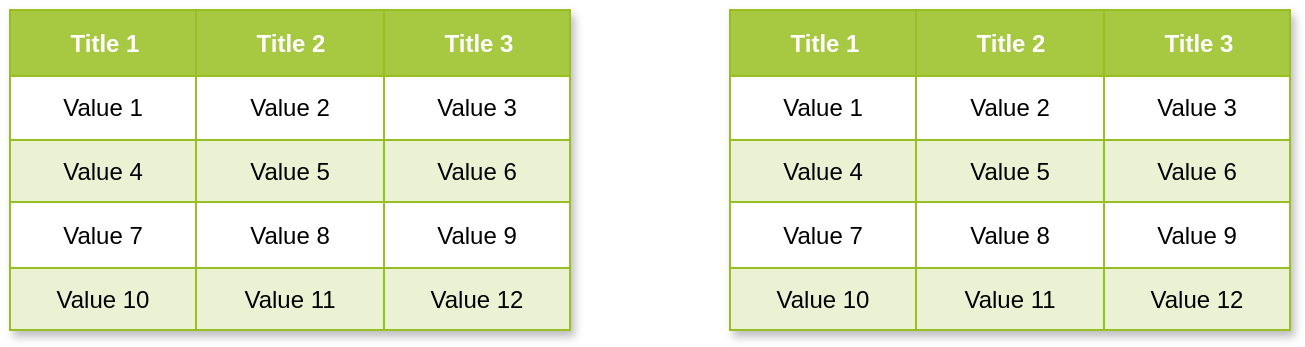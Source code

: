 <mxfile>
    <diagram id="6HecUOUULOLh7EnDBYXw" name="ページ1">
        <mxGraphModel dx="553" dy="390" grid="1" gridSize="10" guides="1" tooltips="1" connect="1" arrows="1" fold="1" page="1" pageScale="1" pageWidth="827" pageHeight="1169" math="0" shadow="0">
            <root>
                <mxCell id="0"/>
                <mxCell id="1" parent="0"/>
                <mxCell id="51" value="Assets" style="childLayout=tableLayout;recursiveResize=0;strokeColor=#98bf21;fillColor=#A7C942;shadow=1;rounded=0;" vertex="1" parent="1">
                    <mxGeometry x="100" y="130" width="280" height="160" as="geometry"/>
                </mxCell>
                <mxCell id="52" style="shape=tableRow;horizontal=0;startSize=0;swimlaneHead=0;swimlaneBody=0;top=0;left=0;bottom=0;right=0;dropTarget=0;collapsible=0;recursiveResize=0;expand=0;fontStyle=0;strokeColor=inherit;fillColor=default;rounded=0;gradientColor=none;" vertex="1" parent="51">
                    <mxGeometry width="280" height="33" as="geometry"/>
                </mxCell>
                <mxCell id="53" value="Title 1" style="connectable=0;recursiveResize=0;strokeColor=inherit;fillColor=#A7C942;align=center;fontStyle=1;fontColor=#FFFFFF;html=1;rounded=0;" vertex="1" parent="52">
                    <mxGeometry width="93" height="33" as="geometry">
                        <mxRectangle width="93" height="33" as="alternateBounds"/>
                    </mxGeometry>
                </mxCell>
                <mxCell id="54" value="Title 2" style="connectable=0;recursiveResize=0;strokeColor=inherit;fillColor=#A7C942;align=center;fontStyle=1;fontColor=#FFFFFF;html=1;rounded=0;" vertex="1" parent="52">
                    <mxGeometry x="93" width="94" height="33" as="geometry">
                        <mxRectangle width="94" height="33" as="alternateBounds"/>
                    </mxGeometry>
                </mxCell>
                <mxCell id="55" value="Title 3" style="connectable=0;recursiveResize=0;strokeColor=inherit;fillColor=#A7C942;align=center;fontStyle=1;fontColor=#FFFFFF;html=1;rounded=0;" vertex="1" parent="52">
                    <mxGeometry x="187" width="93" height="33" as="geometry">
                        <mxRectangle width="93" height="33" as="alternateBounds"/>
                    </mxGeometry>
                </mxCell>
                <mxCell id="56" value="" style="shape=tableRow;horizontal=0;startSize=0;swimlaneHead=0;swimlaneBody=0;top=0;left=0;bottom=0;right=0;dropTarget=0;collapsible=0;recursiveResize=0;expand=0;fontStyle=0;strokeColor=inherit;fillColor=#ffffff;rounded=0;" vertex="1" parent="51">
                    <mxGeometry y="33" width="280" height="32" as="geometry"/>
                </mxCell>
                <mxCell id="57" value="Value 1" style="connectable=0;recursiveResize=0;strokeColor=inherit;fillColor=inherit;align=center;whiteSpace=wrap;html=1;rounded=0;" vertex="1" parent="56">
                    <mxGeometry width="93" height="32" as="geometry">
                        <mxRectangle width="93" height="32" as="alternateBounds"/>
                    </mxGeometry>
                </mxCell>
                <mxCell id="58" value="Value 2" style="connectable=0;recursiveResize=0;strokeColor=inherit;fillColor=inherit;align=center;whiteSpace=wrap;html=1;rounded=0;" vertex="1" parent="56">
                    <mxGeometry x="93" width="94" height="32" as="geometry">
                        <mxRectangle width="94" height="32" as="alternateBounds"/>
                    </mxGeometry>
                </mxCell>
                <mxCell id="59" value="Value 3" style="connectable=0;recursiveResize=0;strokeColor=inherit;fillColor=inherit;align=center;whiteSpace=wrap;html=1;rounded=0;" vertex="1" parent="56">
                    <mxGeometry x="187" width="93" height="32" as="geometry">
                        <mxRectangle width="93" height="32" as="alternateBounds"/>
                    </mxGeometry>
                </mxCell>
                <mxCell id="60" value="" style="shape=tableRow;horizontal=0;startSize=0;swimlaneHead=0;swimlaneBody=0;top=0;left=0;bottom=0;right=0;dropTarget=0;collapsible=0;recursiveResize=0;expand=0;fontStyle=1;strokeColor=inherit;fillColor=#EAF2D3;rounded=0;" vertex="1" parent="51">
                    <mxGeometry y="65" width="280" height="31" as="geometry"/>
                </mxCell>
                <mxCell id="61" value="Value 4" style="connectable=0;recursiveResize=0;strokeColor=inherit;fillColor=inherit;whiteSpace=wrap;html=1;rounded=0;" vertex="1" parent="60">
                    <mxGeometry width="93" height="31" as="geometry">
                        <mxRectangle width="93" height="31" as="alternateBounds"/>
                    </mxGeometry>
                </mxCell>
                <mxCell id="62" value="Value 5" style="connectable=0;recursiveResize=0;strokeColor=inherit;fillColor=inherit;whiteSpace=wrap;html=1;rounded=0;" vertex="1" parent="60">
                    <mxGeometry x="93" width="94" height="31" as="geometry">
                        <mxRectangle width="94" height="31" as="alternateBounds"/>
                    </mxGeometry>
                </mxCell>
                <mxCell id="63" value="Value 6" style="connectable=0;recursiveResize=0;strokeColor=inherit;fillColor=inherit;whiteSpace=wrap;html=1;rounded=0;" vertex="1" parent="60">
                    <mxGeometry x="187" width="93" height="31" as="geometry">
                        <mxRectangle width="93" height="31" as="alternateBounds"/>
                    </mxGeometry>
                </mxCell>
                <mxCell id="64" value="" style="shape=tableRow;horizontal=0;startSize=0;swimlaneHead=0;swimlaneBody=0;top=0;left=0;bottom=0;right=0;dropTarget=0;collapsible=0;recursiveResize=0;expand=0;fontStyle=0;strokeColor=inherit;fillColor=#ffffff;rounded=0;" vertex="1" parent="51">
                    <mxGeometry y="96" width="280" height="33" as="geometry"/>
                </mxCell>
                <mxCell id="65" value="Value 7" style="connectable=0;recursiveResize=0;strokeColor=inherit;fillColor=inherit;fontStyle=0;align=center;whiteSpace=wrap;html=1;rounded=0;" vertex="1" parent="64">
                    <mxGeometry width="93" height="33" as="geometry">
                        <mxRectangle width="93" height="33" as="alternateBounds"/>
                    </mxGeometry>
                </mxCell>
                <mxCell id="66" value="Value 8" style="connectable=0;recursiveResize=0;strokeColor=inherit;fillColor=inherit;fontStyle=0;align=center;whiteSpace=wrap;html=1;rounded=0;" vertex="1" parent="64">
                    <mxGeometry x="93" width="94" height="33" as="geometry">
                        <mxRectangle width="94" height="33" as="alternateBounds"/>
                    </mxGeometry>
                </mxCell>
                <mxCell id="67" value="Value 9" style="connectable=0;recursiveResize=0;strokeColor=inherit;fillColor=inherit;fontStyle=0;align=center;whiteSpace=wrap;html=1;rounded=0;" vertex="1" parent="64">
                    <mxGeometry x="187" width="93" height="33" as="geometry">
                        <mxRectangle width="93" height="33" as="alternateBounds"/>
                    </mxGeometry>
                </mxCell>
                <mxCell id="68" value="" style="shape=tableRow;horizontal=0;startSize=0;swimlaneHead=0;swimlaneBody=0;top=0;left=0;bottom=0;right=0;dropTarget=0;collapsible=0;recursiveResize=0;expand=0;fontStyle=1;strokeColor=inherit;fillColor=#EAF2D3;rounded=0;" vertex="1" parent="51">
                    <mxGeometry y="129" width="280" height="31" as="geometry"/>
                </mxCell>
                <mxCell id="69" value="Value 10" style="connectable=0;recursiveResize=0;strokeColor=inherit;fillColor=inherit;whiteSpace=wrap;html=1;rounded=0;" vertex="1" parent="68">
                    <mxGeometry width="93" height="31" as="geometry">
                        <mxRectangle width="93" height="31" as="alternateBounds"/>
                    </mxGeometry>
                </mxCell>
                <mxCell id="70" value="Value 11" style="connectable=0;recursiveResize=0;strokeColor=inherit;fillColor=inherit;whiteSpace=wrap;html=1;rounded=0;" vertex="1" parent="68">
                    <mxGeometry x="93" width="94" height="31" as="geometry">
                        <mxRectangle width="94" height="31" as="alternateBounds"/>
                    </mxGeometry>
                </mxCell>
                <mxCell id="71" value="Value 12" style="connectable=0;recursiveResize=0;strokeColor=inherit;fillColor=inherit;whiteSpace=wrap;html=1;rounded=0;" vertex="1" parent="68">
                    <mxGeometry x="187" width="93" height="31" as="geometry">
                        <mxRectangle width="93" height="31" as="alternateBounds"/>
                    </mxGeometry>
                </mxCell>
                <mxCell id="74" value="Assets" style="childLayout=tableLayout;recursiveResize=0;strokeColor=#98bf21;fillColor=#A7C942;shadow=1;rounded=0;" vertex="1" parent="1">
                    <mxGeometry x="460" y="130" width="280" height="160" as="geometry"/>
                </mxCell>
                <mxCell id="75" style="shape=tableRow;horizontal=0;startSize=0;swimlaneHead=0;swimlaneBody=0;top=0;left=0;bottom=0;right=0;dropTarget=0;collapsible=0;recursiveResize=0;expand=0;fontStyle=0;strokeColor=inherit;fillColor=default;rounded=0;gradientColor=none;" vertex="1" parent="74">
                    <mxGeometry width="280" height="33" as="geometry"/>
                </mxCell>
                <mxCell id="76" value="Title 1" style="connectable=0;recursiveResize=0;strokeColor=inherit;fillColor=#A7C942;align=center;fontStyle=1;fontColor=#FFFFFF;html=1;rounded=0;" vertex="1" parent="75">
                    <mxGeometry width="93" height="33" as="geometry">
                        <mxRectangle width="93" height="33" as="alternateBounds"/>
                    </mxGeometry>
                </mxCell>
                <mxCell id="77" value="Title 2" style="connectable=0;recursiveResize=0;strokeColor=inherit;fillColor=#A7C942;align=center;fontStyle=1;fontColor=#FFFFFF;html=1;rounded=0;" vertex="1" parent="75">
                    <mxGeometry x="93" width="94" height="33" as="geometry">
                        <mxRectangle width="94" height="33" as="alternateBounds"/>
                    </mxGeometry>
                </mxCell>
                <mxCell id="78" value="Title 3" style="connectable=0;recursiveResize=0;strokeColor=inherit;fillColor=#A7C942;align=center;fontStyle=1;fontColor=#FFFFFF;html=1;rounded=0;" vertex="1" parent="75">
                    <mxGeometry x="187" width="93" height="33" as="geometry">
                        <mxRectangle width="93" height="33" as="alternateBounds"/>
                    </mxGeometry>
                </mxCell>
                <mxCell id="79" value="" style="shape=tableRow;horizontal=0;startSize=0;swimlaneHead=0;swimlaneBody=0;top=0;left=0;bottom=0;right=0;dropTarget=0;collapsible=0;recursiveResize=0;expand=0;fontStyle=0;strokeColor=inherit;fillColor=#ffffff;rounded=0;" vertex="1" parent="74">
                    <mxGeometry y="33" width="280" height="32" as="geometry"/>
                </mxCell>
                <mxCell id="80" value="Value 1" style="connectable=0;recursiveResize=0;strokeColor=inherit;fillColor=inherit;align=center;whiteSpace=wrap;html=1;rounded=0;" vertex="1" parent="79">
                    <mxGeometry width="93" height="32" as="geometry">
                        <mxRectangle width="93" height="32" as="alternateBounds"/>
                    </mxGeometry>
                </mxCell>
                <mxCell id="81" value="Value 2" style="connectable=0;recursiveResize=0;strokeColor=inherit;fillColor=inherit;align=center;whiteSpace=wrap;html=1;rounded=0;" vertex="1" parent="79">
                    <mxGeometry x="93" width="94" height="32" as="geometry">
                        <mxRectangle width="94" height="32" as="alternateBounds"/>
                    </mxGeometry>
                </mxCell>
                <mxCell id="82" value="Value 3" style="connectable=0;recursiveResize=0;strokeColor=inherit;fillColor=inherit;align=center;whiteSpace=wrap;html=1;rounded=0;" vertex="1" parent="79">
                    <mxGeometry x="187" width="93" height="32" as="geometry">
                        <mxRectangle width="93" height="32" as="alternateBounds"/>
                    </mxGeometry>
                </mxCell>
                <mxCell id="83" value="" style="shape=tableRow;horizontal=0;startSize=0;swimlaneHead=0;swimlaneBody=0;top=0;left=0;bottom=0;right=0;dropTarget=0;collapsible=0;recursiveResize=0;expand=0;fontStyle=1;strokeColor=inherit;fillColor=#EAF2D3;rounded=0;" vertex="1" parent="74">
                    <mxGeometry y="65" width="280" height="31" as="geometry"/>
                </mxCell>
                <mxCell id="84" value="Value 4" style="connectable=0;recursiveResize=0;strokeColor=inherit;fillColor=inherit;whiteSpace=wrap;html=1;rounded=0;" vertex="1" parent="83">
                    <mxGeometry width="93" height="31" as="geometry">
                        <mxRectangle width="93" height="31" as="alternateBounds"/>
                    </mxGeometry>
                </mxCell>
                <mxCell id="85" value="Value 5" style="connectable=0;recursiveResize=0;strokeColor=inherit;fillColor=inherit;whiteSpace=wrap;html=1;rounded=0;" vertex="1" parent="83">
                    <mxGeometry x="93" width="94" height="31" as="geometry">
                        <mxRectangle width="94" height="31" as="alternateBounds"/>
                    </mxGeometry>
                </mxCell>
                <mxCell id="86" value="Value 6" style="connectable=0;recursiveResize=0;strokeColor=inherit;fillColor=inherit;whiteSpace=wrap;html=1;rounded=0;" vertex="1" parent="83">
                    <mxGeometry x="187" width="93" height="31" as="geometry">
                        <mxRectangle width="93" height="31" as="alternateBounds"/>
                    </mxGeometry>
                </mxCell>
                <mxCell id="87" value="" style="shape=tableRow;horizontal=0;startSize=0;swimlaneHead=0;swimlaneBody=0;top=0;left=0;bottom=0;right=0;dropTarget=0;collapsible=0;recursiveResize=0;expand=0;fontStyle=0;strokeColor=inherit;fillColor=#ffffff;rounded=0;" vertex="1" parent="74">
                    <mxGeometry y="96" width="280" height="33" as="geometry"/>
                </mxCell>
                <mxCell id="88" value="Value 7" style="connectable=0;recursiveResize=0;strokeColor=inherit;fillColor=inherit;fontStyle=0;align=center;whiteSpace=wrap;html=1;rounded=0;" vertex="1" parent="87">
                    <mxGeometry width="93" height="33" as="geometry">
                        <mxRectangle width="93" height="33" as="alternateBounds"/>
                    </mxGeometry>
                </mxCell>
                <mxCell id="89" value="Value 8" style="connectable=0;recursiveResize=0;strokeColor=inherit;fillColor=inherit;fontStyle=0;align=center;whiteSpace=wrap;html=1;rounded=0;" vertex="1" parent="87">
                    <mxGeometry x="93" width="94" height="33" as="geometry">
                        <mxRectangle width="94" height="33" as="alternateBounds"/>
                    </mxGeometry>
                </mxCell>
                <mxCell id="90" value="Value 9" style="connectable=0;recursiveResize=0;strokeColor=inherit;fillColor=inherit;fontStyle=0;align=center;whiteSpace=wrap;html=1;rounded=0;" vertex="1" parent="87">
                    <mxGeometry x="187" width="93" height="33" as="geometry">
                        <mxRectangle width="93" height="33" as="alternateBounds"/>
                    </mxGeometry>
                </mxCell>
                <mxCell id="91" value="" style="shape=tableRow;horizontal=0;startSize=0;swimlaneHead=0;swimlaneBody=0;top=0;left=0;bottom=0;right=0;dropTarget=0;collapsible=0;recursiveResize=0;expand=0;fontStyle=1;strokeColor=inherit;fillColor=#EAF2D3;rounded=0;" vertex="1" parent="74">
                    <mxGeometry y="129" width="280" height="31" as="geometry"/>
                </mxCell>
                <mxCell id="92" value="Value 10" style="connectable=0;recursiveResize=0;strokeColor=inherit;fillColor=inherit;whiteSpace=wrap;html=1;rounded=0;" vertex="1" parent="91">
                    <mxGeometry width="93" height="31" as="geometry">
                        <mxRectangle width="93" height="31" as="alternateBounds"/>
                    </mxGeometry>
                </mxCell>
                <mxCell id="93" value="Value 11" style="connectable=0;recursiveResize=0;strokeColor=inherit;fillColor=inherit;whiteSpace=wrap;html=1;rounded=0;" vertex="1" parent="91">
                    <mxGeometry x="93" width="94" height="31" as="geometry">
                        <mxRectangle width="94" height="31" as="alternateBounds"/>
                    </mxGeometry>
                </mxCell>
                <mxCell id="94" value="Value 12" style="connectable=0;recursiveResize=0;strokeColor=inherit;fillColor=inherit;whiteSpace=wrap;html=1;rounded=0;" vertex="1" parent="91">
                    <mxGeometry x="187" width="93" height="31" as="geometry">
                        <mxRectangle width="93" height="31" as="alternateBounds"/>
                    </mxGeometry>
                </mxCell>
            </root>
        </mxGraphModel>
    </diagram>
</mxfile>